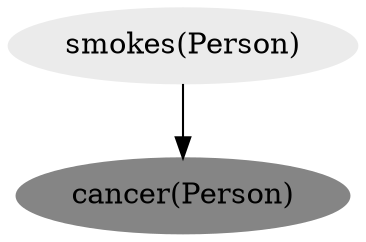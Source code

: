 digraph RDN{
0[style="filled" label="smokes(Person)" color="gray92"];
1[style="filled" label="cancer(Person)" color="gray52"];
0 -> 1[label="" style=solid];
}
